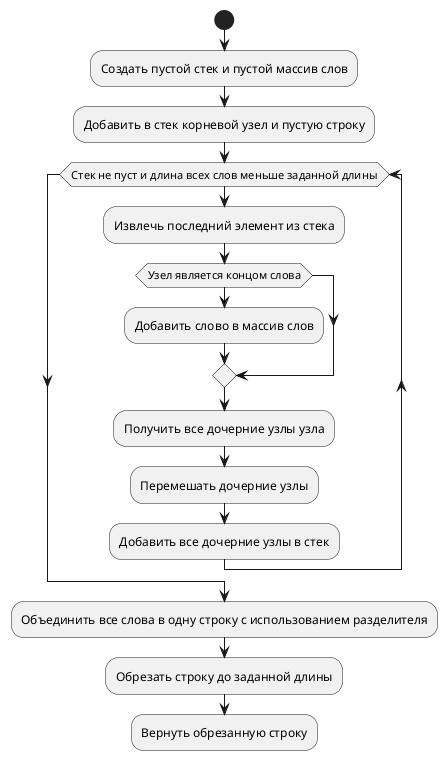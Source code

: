 @startuml
start
:Создать пустой стек и пустой массив слов;
:Добавить в стек корневой узел и пустую строку;
while (Стек не пуст и длина всех слов меньше заданной длины)
  :Извлечь последний элемент из стека;
  if (Узел является концом слова)
    :Добавить слово в массив слов;
  endif
  :Получить все дочерние узлы узла;
  :Перемешать дочерние узлы;
  :Добавить все дочерние узлы в стек;
endwhile
:Объединить все слова в одну строку с использованием разделителя;
:Обрезать строку до заданной длины;
:Вернуть обрезанную строку;
@enduml